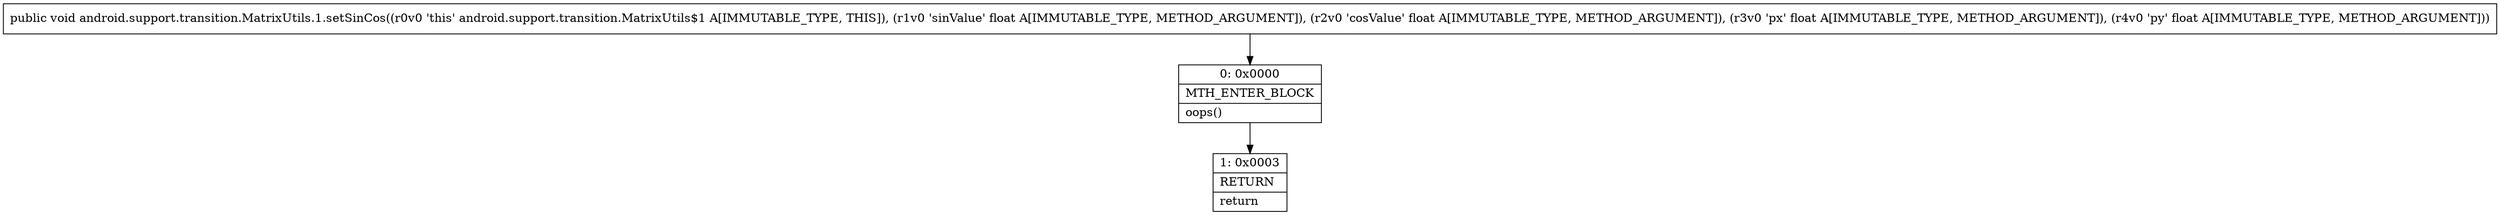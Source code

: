digraph "CFG forandroid.support.transition.MatrixUtils.1.setSinCos(FFFF)V" {
Node_0 [shape=record,label="{0\:\ 0x0000|MTH_ENTER_BLOCK\l|oops()\l}"];
Node_1 [shape=record,label="{1\:\ 0x0003|RETURN\l|return\l}"];
MethodNode[shape=record,label="{public void android.support.transition.MatrixUtils.1.setSinCos((r0v0 'this' android.support.transition.MatrixUtils$1 A[IMMUTABLE_TYPE, THIS]), (r1v0 'sinValue' float A[IMMUTABLE_TYPE, METHOD_ARGUMENT]), (r2v0 'cosValue' float A[IMMUTABLE_TYPE, METHOD_ARGUMENT]), (r3v0 'px' float A[IMMUTABLE_TYPE, METHOD_ARGUMENT]), (r4v0 'py' float A[IMMUTABLE_TYPE, METHOD_ARGUMENT])) }"];
MethodNode -> Node_0;
Node_0 -> Node_1;
}

